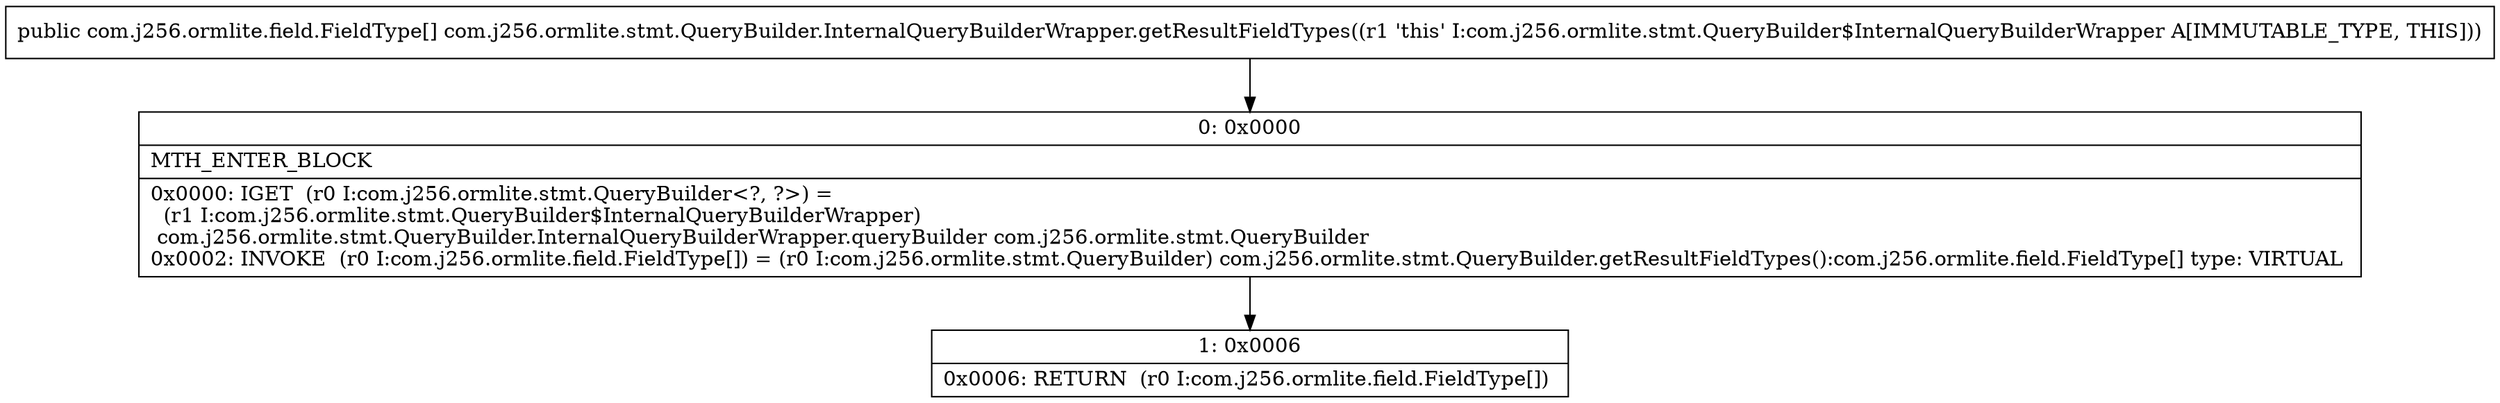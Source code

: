 digraph "CFG forcom.j256.ormlite.stmt.QueryBuilder.InternalQueryBuilderWrapper.getResultFieldTypes()[Lcom\/j256\/ormlite\/field\/FieldType;" {
Node_0 [shape=record,label="{0\:\ 0x0000|MTH_ENTER_BLOCK\l|0x0000: IGET  (r0 I:com.j256.ormlite.stmt.QueryBuilder\<?, ?\>) = \l  (r1 I:com.j256.ormlite.stmt.QueryBuilder$InternalQueryBuilderWrapper)\l com.j256.ormlite.stmt.QueryBuilder.InternalQueryBuilderWrapper.queryBuilder com.j256.ormlite.stmt.QueryBuilder \l0x0002: INVOKE  (r0 I:com.j256.ormlite.field.FieldType[]) = (r0 I:com.j256.ormlite.stmt.QueryBuilder) com.j256.ormlite.stmt.QueryBuilder.getResultFieldTypes():com.j256.ormlite.field.FieldType[] type: VIRTUAL \l}"];
Node_1 [shape=record,label="{1\:\ 0x0006|0x0006: RETURN  (r0 I:com.j256.ormlite.field.FieldType[]) \l}"];
MethodNode[shape=record,label="{public com.j256.ormlite.field.FieldType[] com.j256.ormlite.stmt.QueryBuilder.InternalQueryBuilderWrapper.getResultFieldTypes((r1 'this' I:com.j256.ormlite.stmt.QueryBuilder$InternalQueryBuilderWrapper A[IMMUTABLE_TYPE, THIS])) }"];
MethodNode -> Node_0;
Node_0 -> Node_1;
}

